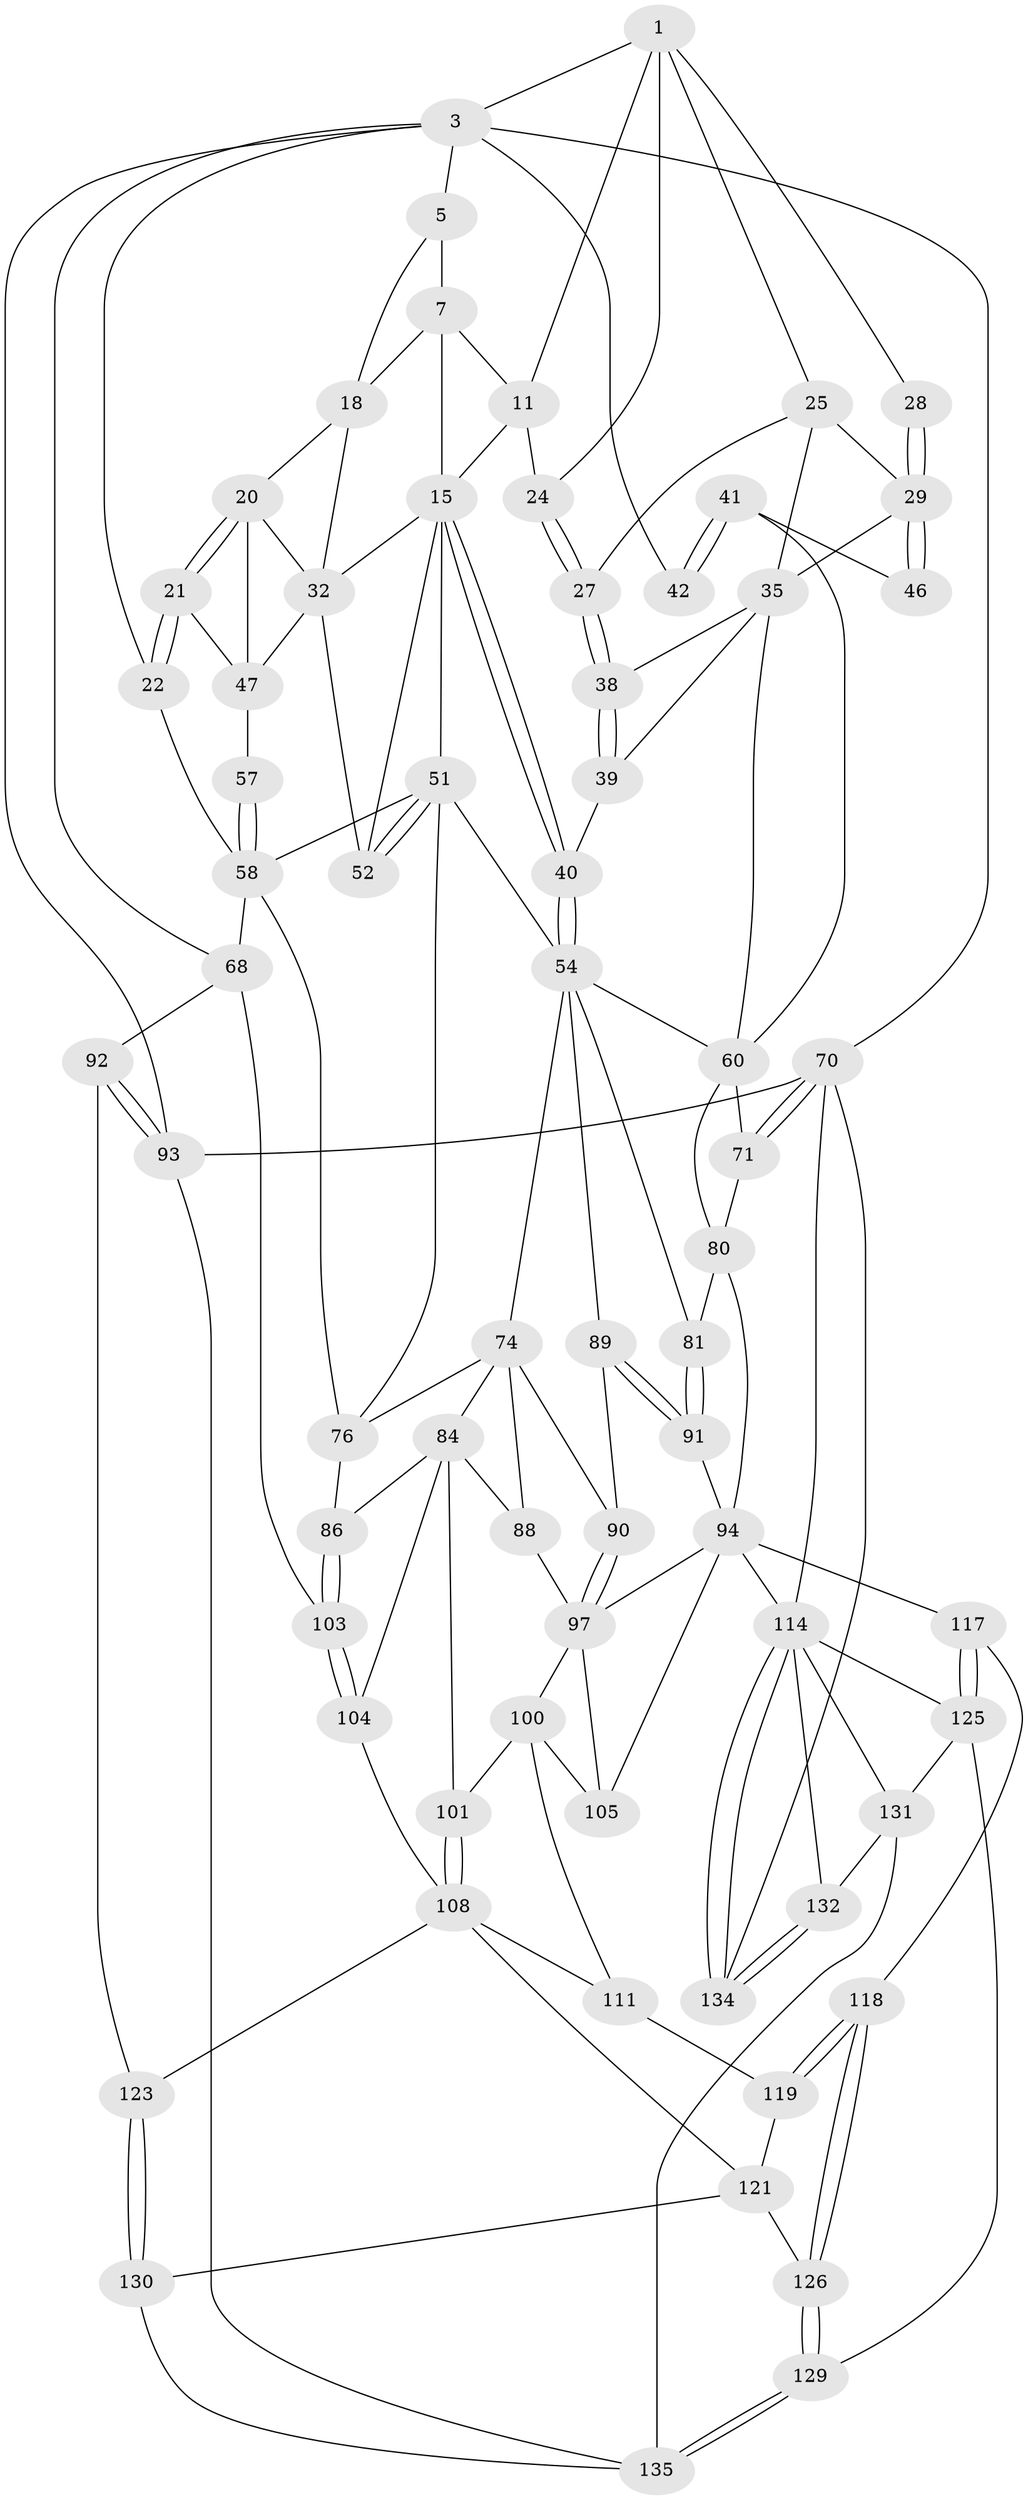 // original degree distribution, {3: 0.022058823529411766, 6: 0.19852941176470587, 5: 0.5808823529411765, 4: 0.19852941176470587}
// Generated by graph-tools (version 1.1) at 2025/28/03/15/25 16:28:01]
// undirected, 68 vertices, 155 edges
graph export_dot {
graph [start="1"]
  node [color=gray90,style=filled];
  1 [pos="+0.7699822035553711+0",super="+9+2"];
  3 [pos="+1+0",super="+43+4"];
  5 [pos="+0.15597556089415662+0",super="+6"];
  7 [pos="+0.465200295104054+0",super="+8+12"];
  11 [pos="+0.540122351680461+0",super="+14"];
  15 [pos="+0.48159911183229626+0.18392026872432735",super="+16"];
  18 [pos="+0.3187994871303671+0.1478934095489634",super="+19"];
  20 [pos="+0.17053900363817195+0.155223085744998",super="+37"];
  21 [pos="+0.14390392602108237+0.19700559606744797"];
  22 [pos="+0.013000728494942155+0.24044230709764963"];
  24 [pos="+0.6198044568662243+0.1581814450610763"];
  25 [pos="+0.7656402901050888+0.08052514931576965",super="+26"];
  27 [pos="+0.6255559942353992+0.1830810182588241"];
  28 [pos="+0.8579628762053692+0.13715338899527302"];
  29 [pos="+0.8353896749571512+0.13494303493045867",super="+30"];
  32 [pos="+0.35336815082191153+0.18438121126789028",super="+33+49"];
  35 [pos="+0.7290923551000614+0.24118878401033364",super="+36+53"];
  38 [pos="+0.6257286867215495+0.18598660240221032"];
  39 [pos="+0.613543696673281+0.299614209403292"];
  40 [pos="+0.5868810169477843+0.30546090695244904"];
  41 [pos="+0.8691029832080737+0.1466322433592094",super="+44"];
  42 [pos="+1+0.27625533683186115"];
  46 [pos="+0.8350719407069213+0.29046738503900515"];
  47 [pos="+0.26255446632458446+0.22699300233022515",super="+50+48"];
  51 [pos="+0.41931031471819225+0.3197730699724317",super="+56"];
  52 [pos="+0.4146284211778012+0.31405199151732077"];
  54 [pos="+0.5474449431266744+0.339379425791076",super="+55+65"];
  57 [pos="+0.2483908703024747+0.3498425715022554"];
  58 [pos="+0.2410035427092341+0.4049148802854376",super="+59"];
  60 [pos="+0.81776190910212+0.4100769982173945",super="+61+72"];
  68 [pos="+0+0.6411777912865779",super="+69"];
  70 [pos="+1+0.6710057863080623",super="+113"];
  71 [pos="+0.9905819456323159+0.6402034681347151"];
  74 [pos="+0.3609902693997805+0.5224078184983417",super="+75+87"];
  76 [pos="+0.27840755998294586+0.47164723311319223",super="+82"];
  80 [pos="+0.7209486704605703+0.5345137076686499",super="+83"];
  81 [pos="+0.6901156521746613+0.5835166077884889"];
  84 [pos="+0.29882790981721813+0.6318957302173175",super="+85"];
  86 [pos="+0.22751180164373236+0.6624893238051478"];
  88 [pos="+0.37719426433810616+0.6426372957912211"];
  89 [pos="+0.5121962027873458+0.5757806868681372"];
  90 [pos="+0.4988338432744882+0.597050164173196"];
  91 [pos="+0.6897124662778144+0.6982104238605021"];
  92 [pos="+0+0.8602111641660359"];
  93 [pos="+0+1"];
  94 [pos="+0.7529277246869084+0.7576449161933233",super="+95"];
  97 [pos="+0.5079997851568411+0.6828231235006466",super="+98"];
  100 [pos="+0.3803363988287122+0.7434603944205469",super="+106"];
  101 [pos="+0.3310399321181197+0.7570618752124102"];
  103 [pos="+0.13788126935056252+0.7549492625392589"];
  104 [pos="+0.19390894670747852+0.8439017252938282"];
  105 [pos="+0.5023369711234333+0.803150552169224"];
  108 [pos="+0.29375117363628206+0.8182790523453404",super="+112+109"];
  111 [pos="+0.44379304240458517+0.8000865467856916",super="+120"];
  114 [pos="+0.8235679493877933+0.8899831699273243",super="+115"];
  117 [pos="+0.5141496498190624+0.8265310233840429"];
  118 [pos="+0.4198898699670021+0.8978580850281452"];
  119 [pos="+0.39494986116654796+0.8879766666775083"];
  121 [pos="+0.3765680287265425+0.8939119186158708",super="+127"];
  123 [pos="+0.1936532748758326+0.9190857120789403"];
  125 [pos="+0.5287718539518541+0.8528723688955344",super="+128"];
  126 [pos="+0.42111382962349525+0.9079509172189208"];
  129 [pos="+0.4716601240902413+1"];
  130 [pos="+0.23220755125130949+1"];
  131 [pos="+0.6060645178667466+1",super="+133"];
  132 [pos="+0.7832899176399514+1"];
  134 [pos="+1+1"];
  135 [pos="+0.4626603851540209+1",super="+136"];
  1 -- 24;
  1 -- 11;
  1 -- 25;
  1 -- 3;
  1 -- 28;
  3 -- 42;
  3 -- 70 [weight=2];
  3 -- 68;
  3 -- 5;
  3 -- 22;
  3 -- 93;
  5 -- 7 [weight=2];
  5 -- 18;
  7 -- 11;
  7 -- 18;
  7 -- 15;
  11 -- 24;
  11 -- 15;
  15 -- 40;
  15 -- 40;
  15 -- 32;
  15 -- 51;
  15 -- 52;
  18 -- 20;
  18 -- 32;
  20 -- 21;
  20 -- 21;
  20 -- 47;
  20 -- 32;
  21 -- 22;
  21 -- 22;
  21 -- 47;
  22 -- 58;
  24 -- 27;
  24 -- 27;
  25 -- 27;
  25 -- 35;
  25 -- 29;
  27 -- 38;
  27 -- 38;
  28 -- 29;
  28 -- 29;
  29 -- 46 [weight=2];
  29 -- 46;
  29 -- 35;
  32 -- 52;
  32 -- 47;
  35 -- 38;
  35 -- 60;
  35 -- 39;
  38 -- 39;
  38 -- 39;
  39 -- 40;
  40 -- 54;
  40 -- 54;
  41 -- 42 [weight=2];
  41 -- 42;
  41 -- 60;
  41 -- 46;
  47 -- 57 [weight=2];
  51 -- 52;
  51 -- 52;
  51 -- 58 [weight=2];
  51 -- 76;
  51 -- 54;
  54 -- 74;
  54 -- 89;
  54 -- 81;
  54 -- 60;
  57 -- 58;
  57 -- 58;
  58 -- 68;
  58 -- 76;
  60 -- 80;
  60 -- 71;
  68 -- 103;
  68 -- 92;
  70 -- 71;
  70 -- 71;
  70 -- 114;
  70 -- 134;
  70 -- 93;
  71 -- 80;
  74 -- 76;
  74 -- 84;
  74 -- 88;
  74 -- 90;
  76 -- 86;
  80 -- 81;
  80 -- 94;
  81 -- 91;
  81 -- 91;
  84 -- 88;
  84 -- 104;
  84 -- 101;
  84 -- 86;
  86 -- 103;
  86 -- 103;
  88 -- 97;
  89 -- 90;
  89 -- 91;
  89 -- 91;
  90 -- 97;
  90 -- 97;
  91 -- 94;
  92 -- 93;
  92 -- 93;
  92 -- 123;
  93 -- 135;
  94 -- 114;
  94 -- 97;
  94 -- 117;
  94 -- 105;
  97 -- 100;
  97 -- 105;
  100 -- 101;
  100 -- 105;
  100 -- 111;
  101 -- 108;
  101 -- 108;
  103 -- 104;
  103 -- 104;
  104 -- 108;
  108 -- 111 [weight=2];
  108 -- 121;
  108 -- 123;
  111 -- 119;
  114 -- 134;
  114 -- 134;
  114 -- 131;
  114 -- 132;
  114 -- 125;
  117 -- 118;
  117 -- 125;
  117 -- 125;
  118 -- 119;
  118 -- 119;
  118 -- 126;
  118 -- 126;
  119 -- 121;
  121 -- 130;
  121 -- 126;
  123 -- 130;
  123 -- 130;
  125 -- 129;
  125 -- 131;
  126 -- 129;
  126 -- 129;
  129 -- 135;
  129 -- 135;
  130 -- 135;
  131 -- 132;
  131 -- 135;
  132 -- 134;
  132 -- 134;
}
